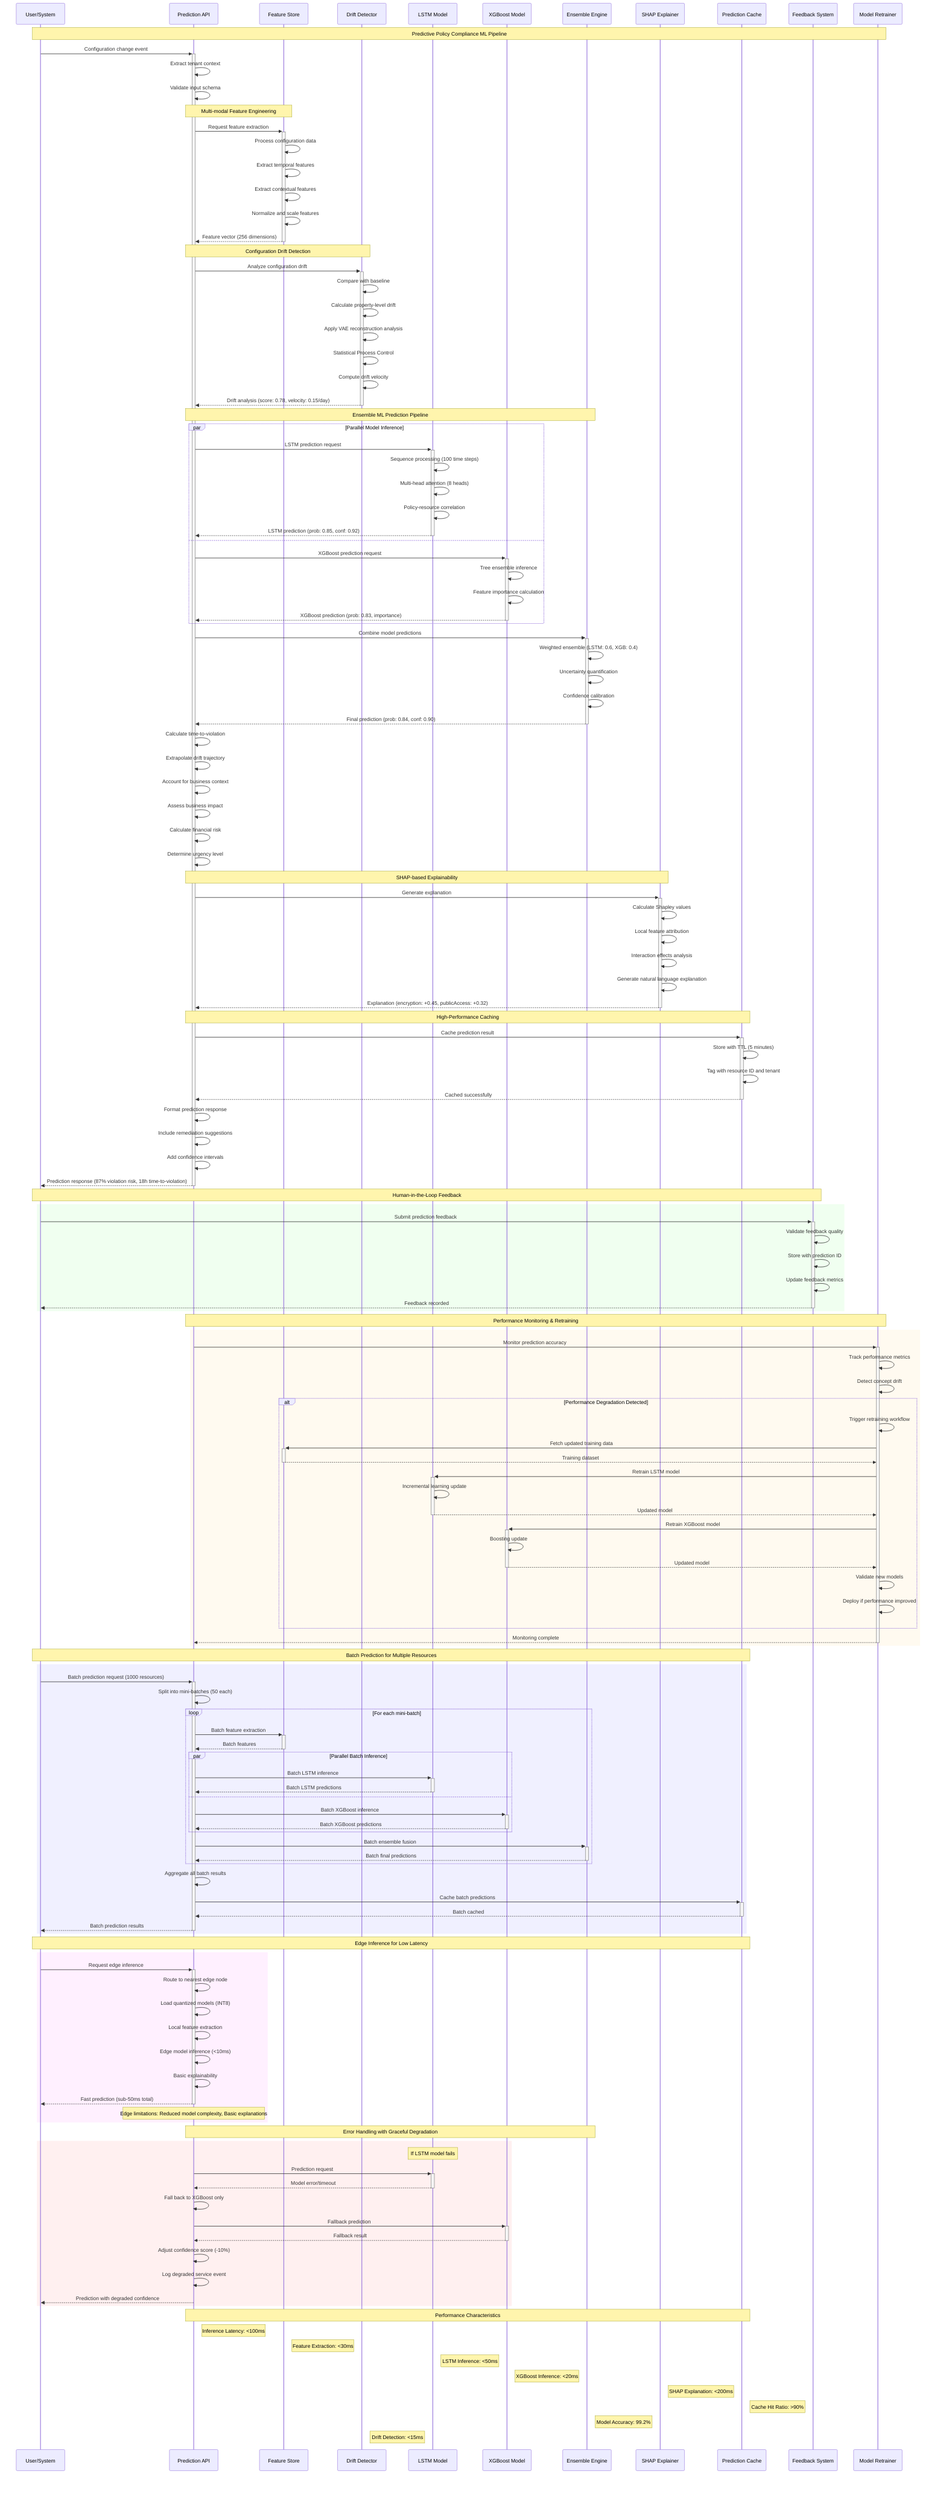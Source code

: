 sequenceDiagram
    participant User as User/System
    participant API as Prediction API
    participant FeatureStore as Feature Store
    participant DriftDetector as Drift Detector
    participant LSTM as LSTM Model
    participant XGBoost as XGBoost Model
    participant Ensemble as Ensemble Engine
    participant SHAP as SHAP Explainer
    participant Cache as Prediction Cache
    participant Feedback as Feedback System
    participant Retrainer as Model Retrainer

    Note over User,Retrainer: Predictive Policy Compliance ML Pipeline

    %% Real-time Configuration Change
    User->>+API: Configuration change event
    API->>API: Extract tenant context
    API->>API: Validate input schema
    
    %% Feature Engineering
    Note over API,FeatureStore: Multi-modal Feature Engineering
    API->>+FeatureStore: Request feature extraction
    FeatureStore->>FeatureStore: Process configuration data
    FeatureStore->>FeatureStore: Extract temporal features
    FeatureStore->>FeatureStore: Extract contextual features
    FeatureStore->>FeatureStore: Normalize and scale features
    FeatureStore-->>-API: Feature vector (256 dimensions)
    
    %% Drift Detection Analysis
    Note over API,DriftDetector: Configuration Drift Detection
    API->>+DriftDetector: Analyze configuration drift
    DriftDetector->>DriftDetector: Compare with baseline
    DriftDetector->>DriftDetector: Calculate property-level drift
    DriftDetector->>DriftDetector: Apply VAE reconstruction analysis
    DriftDetector->>DriftDetector: Statistical Process Control
    DriftDetector->>DriftDetector: Compute drift velocity
    DriftDetector-->>-API: Drift analysis (score: 0.78, velocity: 0.15/day)
    
    %% Ensemble Model Prediction
    Note over API,Ensemble: Ensemble ML Prediction Pipeline
    
    par Parallel Model Inference
        API->>+LSTM: LSTM prediction request
        LSTM->>LSTM: Sequence processing (100 time steps)
        LSTM->>LSTM: Multi-head attention (8 heads)
        LSTM->>LSTM: Policy-resource correlation
        LSTM-->>-API: LSTM prediction (prob: 0.85, conf: 0.92)
    and
        API->>+XGBoost: XGBoost prediction request
        XGBoost->>XGBoost: Tree ensemble inference
        XGBoost->>XGBoost: Feature importance calculation
        XGBoost-->>-API: XGBoost prediction (prob: 0.83, importance)
    end
    
    %% Ensemble Fusion
    API->>+Ensemble: Combine model predictions
    Ensemble->>Ensemble: Weighted ensemble (LSTM: 0.6, XGB: 0.4)
    Ensemble->>Ensemble: Uncertainty quantification
    Ensemble->>Ensemble: Confidence calibration
    Ensemble-->>-API: Final prediction (prob: 0.84, conf: 0.90)
    
    %% Time-to-Violation Prediction
    API->>API: Calculate time-to-violation
    API->>API: Extrapolate drift trajectory
    API->>API: Account for business context
    
    %% Risk Assessment
    API->>API: Assess business impact
    API->>API: Calculate financial risk
    API->>API: Determine urgency level
    
    %% Explainability Analysis
    Note over API,SHAP: SHAP-based Explainability
    API->>+SHAP: Generate explanation
    SHAP->>SHAP: Calculate Shapley values
    SHAP->>SHAP: Local feature attribution
    SHAP->>SHAP: Interaction effects analysis
    SHAP->>SHAP: Generate natural language explanation
    SHAP-->>-API: Explanation (encryption: +0.45, publicAccess: +0.32)
    
    %% Prediction Caching
    Note over API,Cache: High-Performance Caching
    API->>+Cache: Cache prediction result
    Cache->>Cache: Store with TTL (5 minutes)
    Cache->>Cache: Tag with resource ID and tenant
    Cache-->>-API: Cached successfully
    
    %% Response Generation
    API->>API: Format prediction response
    API->>API: Include remediation suggestions
    API->>API: Add confidence intervals
    API-->>-User: Prediction response (87% violation risk, 18h time-to-violation)
    
    %% Continuous Learning - Feedback Collection
    Note over User,Feedback: Human-in-the-Loop Feedback
    
    rect rgb(240, 255, 240)
        User->>+Feedback: Submit prediction feedback
        Feedback->>Feedback: Validate feedback quality
        Feedback->>Feedback: Store with prediction ID
        Feedback->>Feedback: Update feedback metrics
        Feedback-->>-User: Feedback recorded
    end
    
    %% Model Performance Monitoring
    Note over API,Retrainer: Performance Monitoring & Retraining
    
    rect rgb(255, 250, 240)
        API->>+Retrainer: Monitor prediction accuracy
        Retrainer->>Retrainer: Track performance metrics
        Retrainer->>Retrainer: Detect concept drift
        
        alt Performance Degradation Detected
            Retrainer->>Retrainer: Trigger retraining workflow
            Retrainer->>+FeatureStore: Fetch updated training data
            FeatureStore-->>-Retrainer: Training dataset
            
            Retrainer->>+LSTM: Retrain LSTM model
            LSTM->>LSTM: Incremental learning update
            LSTM-->>-Retrainer: Updated model
            
            Retrainer->>+XGBoost: Retrain XGBoost model
            XGBoost->>XGBoost: Boosting update
            XGBoost-->>-Retrainer: Updated model
            
            Retrainer->>Retrainer: Validate new models
            Retrainer->>Retrainer: Deploy if performance improved
        end
        
        Retrainer-->>-API: Monitoring complete
    end
    
    %% Batch Prediction Workflow (Alternative Flow)
    Note over User,Cache: Batch Prediction for Multiple Resources
    
    rect rgb(240, 240, 255)
        User->>+API: Batch prediction request (1000 resources)
        API->>API: Split into mini-batches (50 each)
        
        loop For each mini-batch
            API->>+FeatureStore: Batch feature extraction
            FeatureStore-->>-API: Batch features
            
            par Parallel Batch Inference
                API->>+LSTM: Batch LSTM inference
                LSTM-->>-API: Batch LSTM predictions
            and
                API->>+XGBoost: Batch XGBoost inference
                XGBoost-->>-API: Batch XGBoost predictions
            end
            
            API->>+Ensemble: Batch ensemble fusion
            Ensemble-->>-API: Batch final predictions
        end
        
        API->>API: Aggregate all batch results
        API->>+Cache: Cache batch predictions
        Cache-->>-API: Batch cached
        API-->>-User: Batch prediction results
    end
    
    %% Edge Inference (Alternative Flow)
    Note over User,Cache: Edge Inference for Low Latency
    
    rect rgb(255, 240, 255)
        User->>+API: Request edge inference
        API->>API: Route to nearest edge node
        API->>API: Load quantized models (INT8)
        API->>API: Local feature extraction
        API->>API: Edge model inference (<10ms)
        API->>API: Basic explainability
        API-->>-User: Fast prediction (sub-50ms total)
        
        Note over API: Edge limitations: Reduced model complexity, Basic explanations
    end
    
    %% Error Handling and Fallback
    Note over API,Ensemble: Error Handling with Graceful Degradation
    
    rect rgb(255, 240, 240)
        Note over LSTM: If LSTM model fails
        API->>+LSTM: Prediction request
        LSTM-->>-API: Model error/timeout
        
        API->>API: Fall back to XGBoost only
        API->>+XGBoost: Fallback prediction
        XGBoost-->>-API: Fallback result
        
        API->>API: Adjust confidence score (-10%)
        API->>API: Log degraded service event
        API-->>User: Prediction with degraded confidence
    end
    
    %% Performance Metrics
    Note over API,Cache: Performance Characteristics
    Note right of API: Inference Latency: <100ms
    Note right of FeatureStore: Feature Extraction: <30ms
    Note right of LSTM: LSTM Inference: <50ms
    Note right of XGBoost: XGBoost Inference: <20ms
    Note right of SHAP: SHAP Explanation: <200ms
    Note right of Cache: Cache Hit Ratio: >90%
    Note right of Ensemble: Model Accuracy: 99.2%
    Note right of DriftDetector: Drift Detection: <15ms